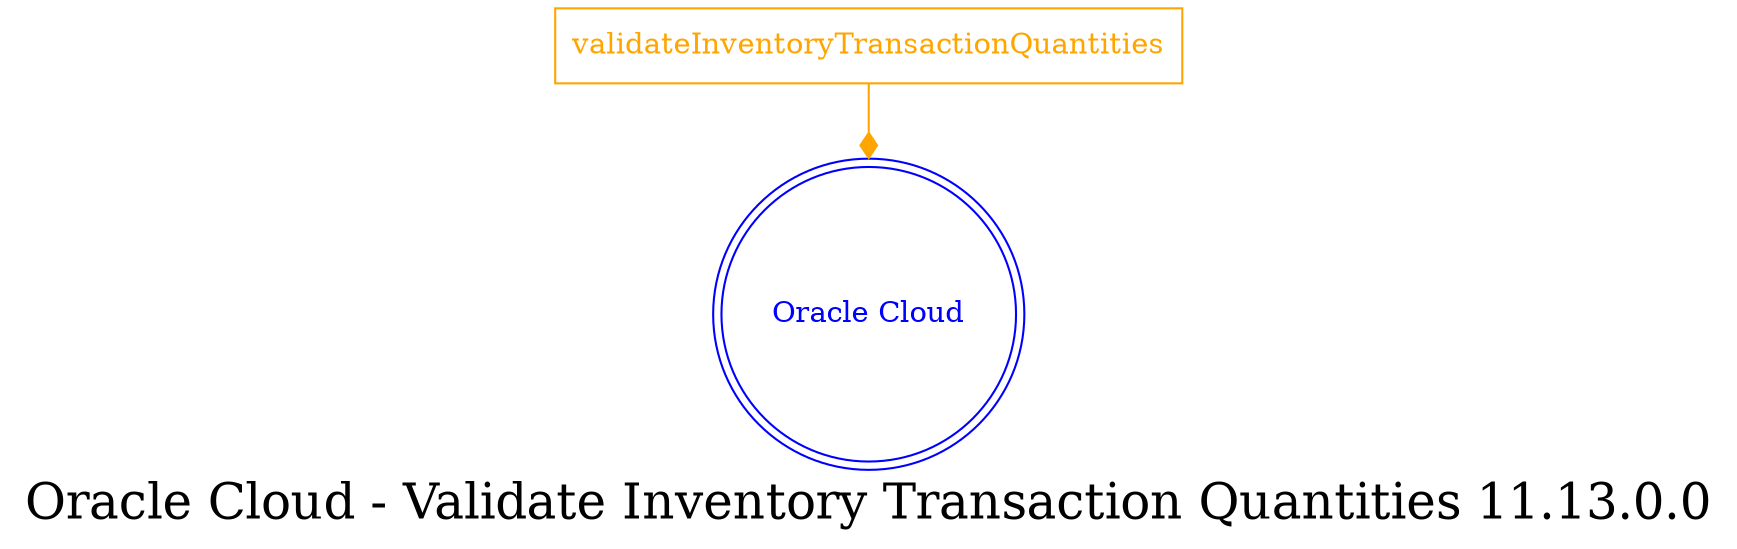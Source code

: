 digraph LexiconGraph {
graph[label="Oracle Cloud - Validate Inventory Transaction Quantities 11.13.0.0", fontsize=24]
splines=true
"Oracle Cloud" [color=blue, fontcolor=blue, shape=doublecircle]
"validateInventoryTransactionQuantities" [color=orange, fontcolor=orange, shape=box]
"validateInventoryTransactionQuantities" -> "Oracle Cloud" [color=orange, fontcolor=orange, arrowhead=diamond, arrowtail=none]
}
